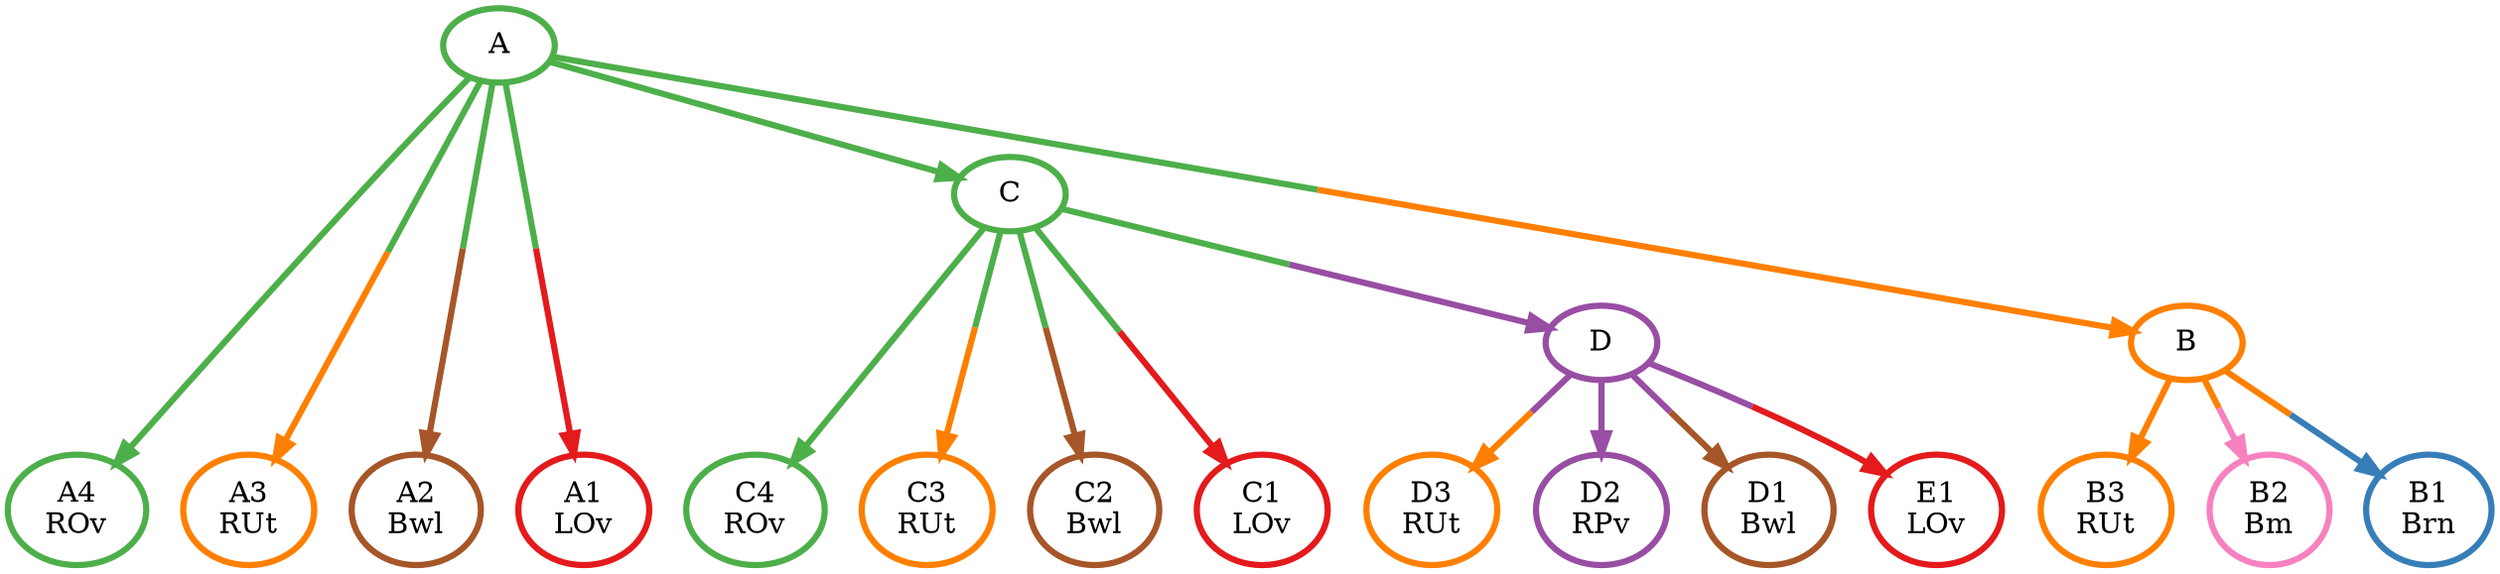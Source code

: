 digraph T {
	{
		rank=same
		18 [penwidth=3,colorscheme=set19,color=5,label="D3\nRUt"]
		17 [penwidth=3,colorscheme=set19,color=4,label="D2\nRPv"]
		16 [penwidth=3,colorscheme=set19,color=7,label="D1\nBwl"]
		15 [penwidth=3,colorscheme=set19,color=3,label="C4\nROv"]
		14 [penwidth=3,colorscheme=set19,color=5,label="C3\nRUt"]
		13 [penwidth=3,colorscheme=set19,color=7,label="C2\nBwl"]
		12 [penwidth=3,colorscheme=set19,color=1,label="C1\nLOv"]
		11 [penwidth=3,colorscheme=set19,color=5,label="B3\nRUt"]
		10 [penwidth=3,colorscheme=set19,color=8,label="B2\nBm"]
		9 [penwidth=3,colorscheme=set19,color=2,label="B1\nBrn"]
		8 [penwidth=3,colorscheme=set19,color=3,label="A4\nROv"]
		7 [penwidth=3,colorscheme=set19,color=5,label="A3\nRUt"]
		6 [penwidth=3,colorscheme=set19,color=7,label="A2\nBwl"]
		5 [penwidth=3,colorscheme=set19,color=1,label="A1\nLOv"]
		4 [penwidth=3,colorscheme=set19,color=1,label="E1\nLOv"]
	}
	3 [penwidth=3,colorscheme=set19,color=4,label="D"]
	2 [penwidth=3,colorscheme=set19,color=3,label="C"]
	1 [penwidth=3,colorscheme=set19,color=5,label="B"]
	0 [penwidth=3,colorscheme=set19,color=3,label="A"]
	3 -> 18 [penwidth=3,colorscheme=set19,color="4;0.5:5"]
	3 -> 17 [penwidth=3,colorscheme=set19,color=4]
	3 -> 16 [penwidth=3,colorscheme=set19,color="4;0.5:7"]
	3 -> 4 [penwidth=3,colorscheme=set19,color="4;0.5:1"]
	2 -> 15 [penwidth=3,colorscheme=set19,color=3]
	2 -> 14 [penwidth=3,colorscheme=set19,color="3;0.5:5"]
	2 -> 13 [penwidth=3,colorscheme=set19,color="3;0.5:7"]
	2 -> 12 [penwidth=3,colorscheme=set19,color="3;0.5:1"]
	2 -> 3 [penwidth=3,colorscheme=set19,color="3;0.5:4"]
	1 -> 11 [penwidth=3,colorscheme=set19,color=5]
	1 -> 10 [penwidth=3,colorscheme=set19,color="5;0.5:8"]
	1 -> 9 [penwidth=3,colorscheme=set19,color="5;0.5:2"]
	0 -> 8 [penwidth=3,colorscheme=set19,color=3]
	0 -> 7 [penwidth=3,colorscheme=set19,color="3;0.5:5"]
	0 -> 6 [penwidth=3,colorscheme=set19,color="3;0.5:7"]
	0 -> 5 [penwidth=3,colorscheme=set19,color="3;0.5:1"]
	0 -> 2 [penwidth=3,colorscheme=set19,color=3]
	0 -> 1 [penwidth=3,colorscheme=set19,color="3;0.5:5"]
}
